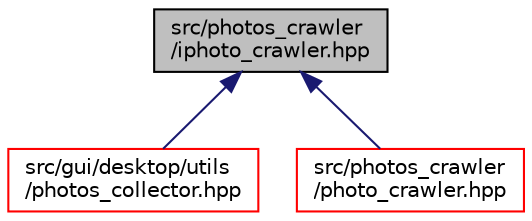 digraph "src/photos_crawler/iphoto_crawler.hpp"
{
 // LATEX_PDF_SIZE
  edge [fontname="Helvetica",fontsize="10",labelfontname="Helvetica",labelfontsize="10"];
  node [fontname="Helvetica",fontsize="10",shape=record];
  Node1 [label="src/photos_crawler\l/iphoto_crawler.hpp",height=0.2,width=0.4,color="black", fillcolor="grey75", style="filled", fontcolor="black",tooltip=" "];
  Node1 -> Node2 [dir="back",color="midnightblue",fontsize="10",style="solid",fontname="Helvetica"];
  Node2 [label="src/gui/desktop/utils\l/photos_collector.hpp",height=0.2,width=0.4,color="red", fillcolor="white", style="filled",URL="$photos__collector_8hpp.html",tooltip=" "];
  Node1 -> Node7 [dir="back",color="midnightblue",fontsize="10",style="solid",fontname="Helvetica"];
  Node7 [label="src/photos_crawler\l/photo_crawler.hpp",height=0.2,width=0.4,color="red", fillcolor="white", style="filled",URL="$photo__crawler_8hpp.html",tooltip=" "];
}
